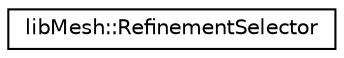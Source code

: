 digraph "Graphical Class Hierarchy"
{
  edge [fontname="Helvetica",fontsize="10",labelfontname="Helvetica",labelfontsize="10"];
  node [fontname="Helvetica",fontsize="10",shape=record];
  rankdir="LR";
  Node1 [label="libMesh::RefinementSelector",height=0.2,width=0.4,color="black", fillcolor="white", style="filled",URL="$classlibMesh_1_1RefinementSelector.html"];
}
